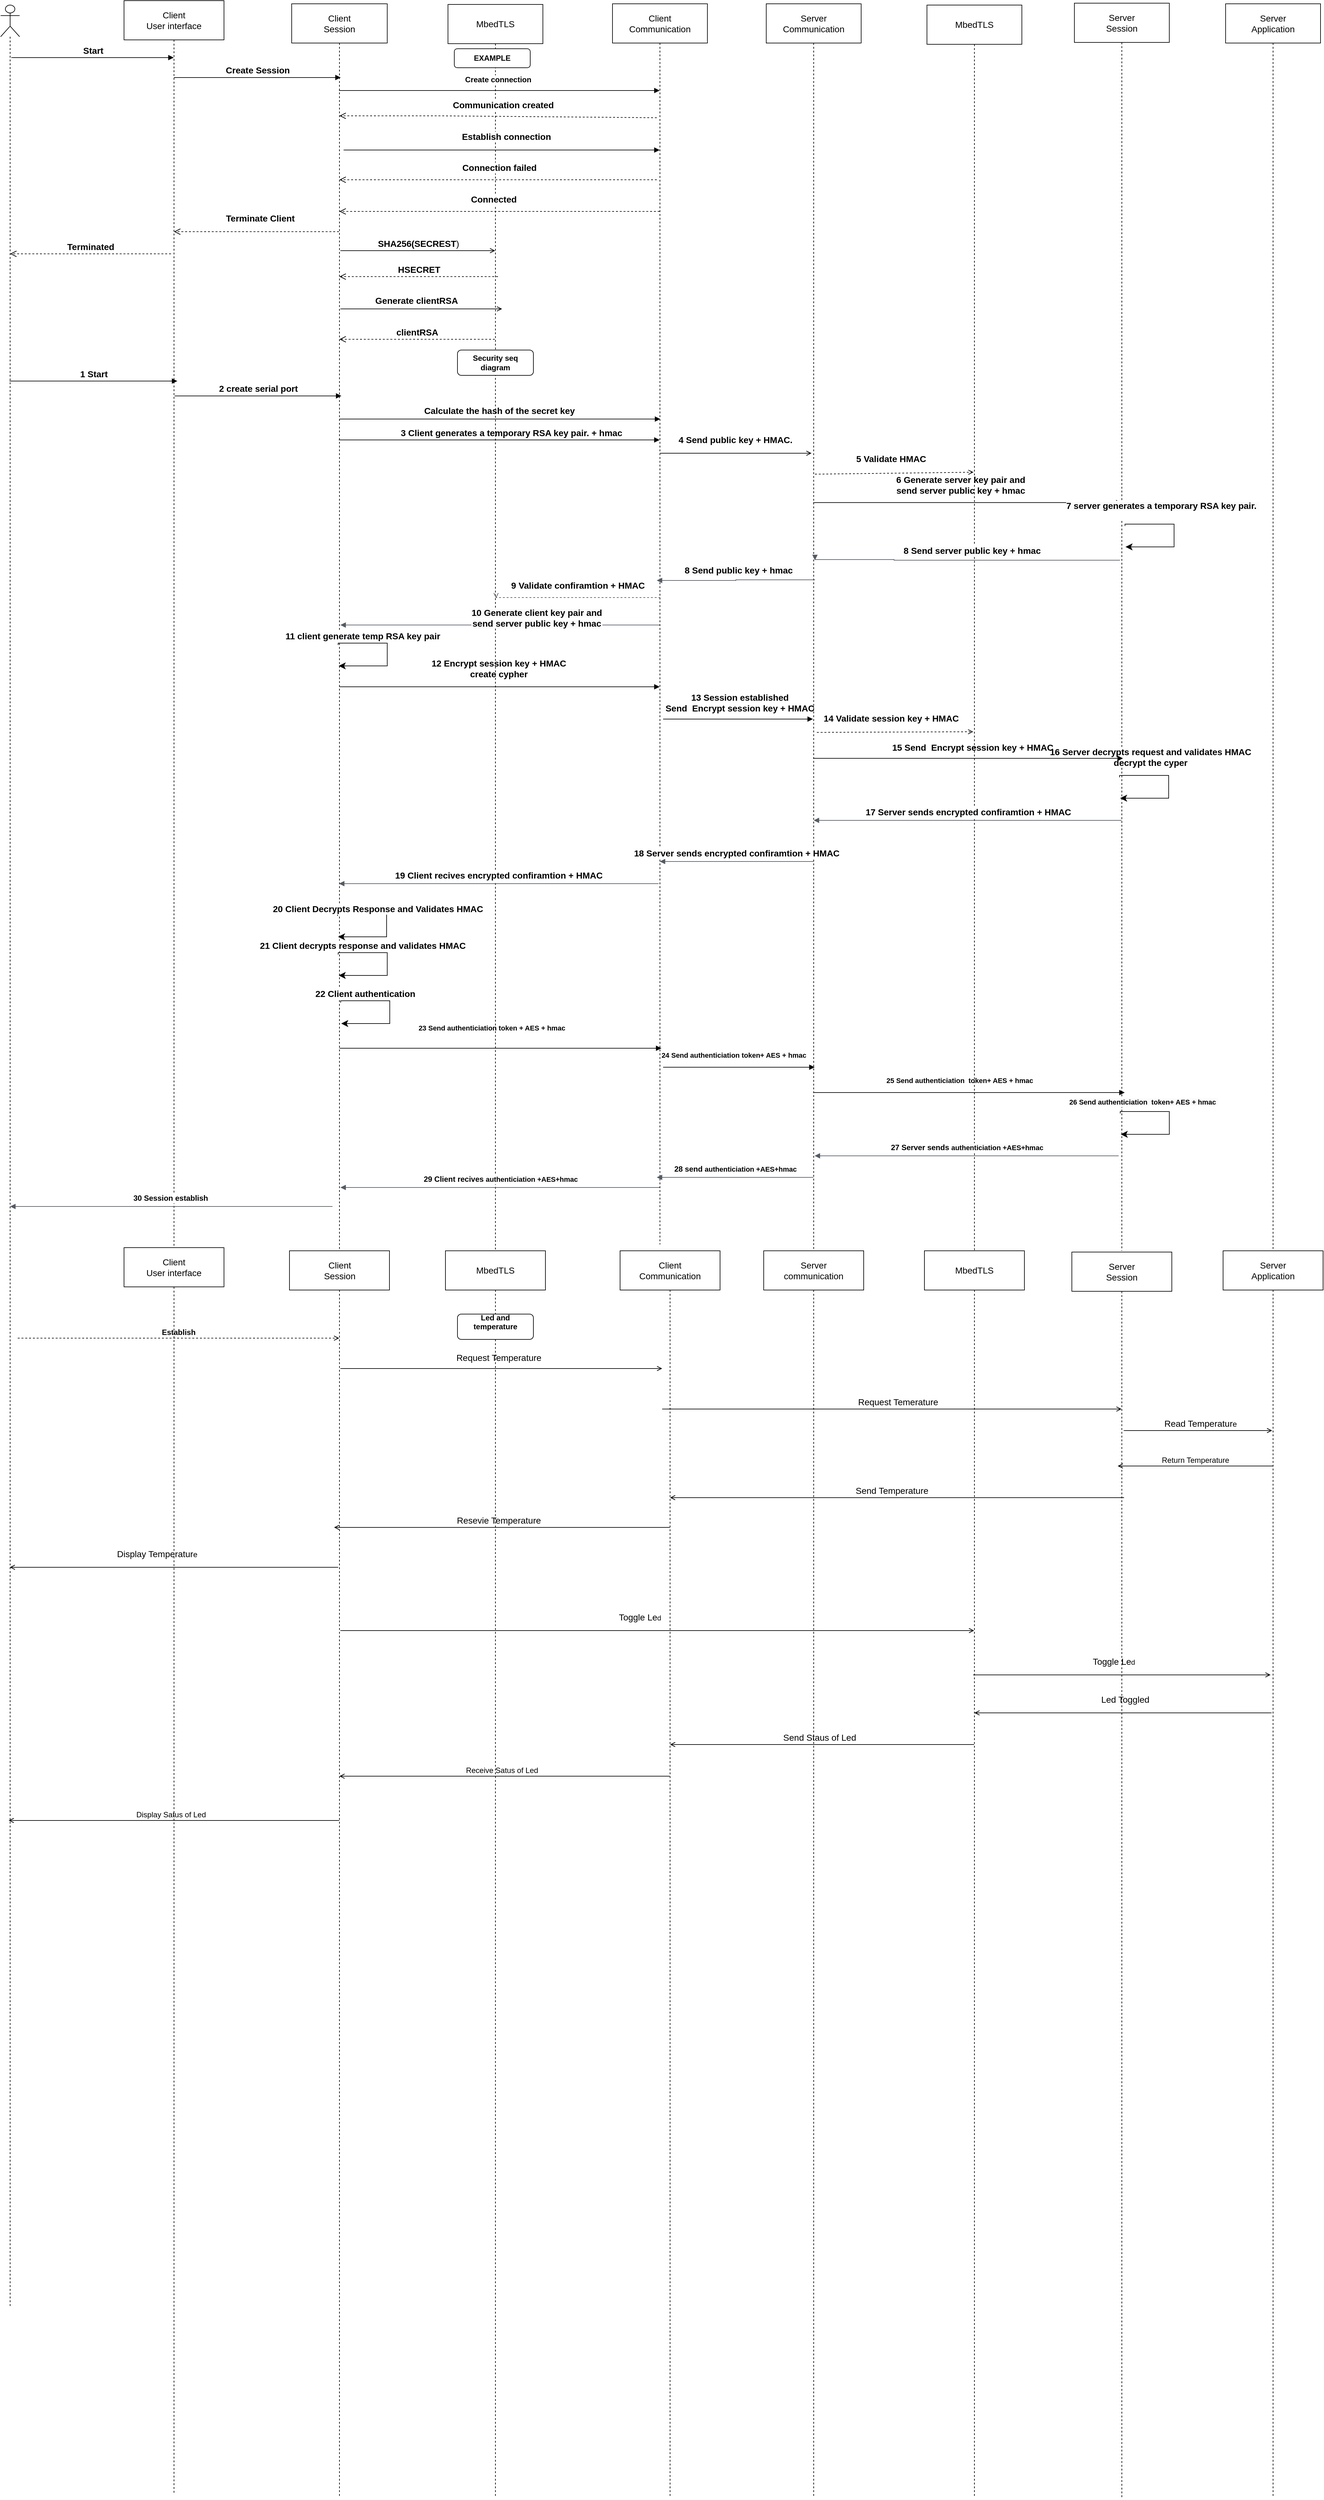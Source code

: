 <mxfile>
    <diagram id="hEeOqorTtUtQZ6ahrq-n" name="Page-1">
        <mxGraphModel dx="2642" dy="730" grid="1" gridSize="10" guides="1" tooltips="1" connect="1" arrows="1" fold="1" page="1" pageScale="1" pageWidth="850" pageHeight="1100" math="0" shadow="0">
            <root>
                <mxCell id="0"/>
                <mxCell id="1" parent="0"/>
                <mxCell id="319" value="&lt;span style=&quot;font-size: 14px;&quot;&gt;MbedTLS&lt;/span&gt;" style="shape=umlLifeline;perimeter=lifelinePerimeter;whiteSpace=wrap;html=1;container=1;collapsible=0;recursiveResize=0;outlineConnect=0;size=62;" parent="1" vertex="1">
                    <mxGeometry x="670" y="31" width="150" height="1979" as="geometry"/>
                </mxCell>
                <mxCell id="320" value="&lt;b&gt;&lt;font style=&quot;font-size: 14px;&quot;&gt;HSECRET&lt;/font&gt;&lt;/b&gt;" style="html=1;verticalAlign=bottom;endArrow=open;dashed=1;endSize=8;fontSize=12;" parent="319" target="345" edge="1">
                    <mxGeometry relative="1" as="geometry">
                        <mxPoint x="79" y="430" as="sourcePoint"/>
                        <mxPoint x="-1" y="430" as="targetPoint"/>
                    </mxGeometry>
                </mxCell>
                <mxCell id="321" value="&lt;b&gt;&lt;font style=&quot;font-size: 14px;&quot;&gt;clientRSA&lt;/font&gt;&lt;/b&gt;" style="html=1;verticalAlign=bottom;endArrow=open;dashed=1;endSize=8;fontSize=12;" parent="319" target="345" edge="1">
                    <mxGeometry relative="1" as="geometry">
                        <mxPoint x="74" y="529" as="sourcePoint"/>
                        <mxPoint x="-6" y="529" as="targetPoint"/>
                    </mxGeometry>
                </mxCell>
                <mxCell id="322" value="&lt;b&gt;Security seq&lt;br&gt;diagram&lt;br&gt;&lt;/b&gt;" style="rounded=1;whiteSpace=wrap;html=1;fontSize=12;" parent="319" vertex="1">
                    <mxGeometry x="15" y="546" width="120" height="40" as="geometry"/>
                </mxCell>
                <mxCell id="323" value="&lt;b&gt;EXAMPLE&lt;/b&gt;" style="rounded=1;whiteSpace=wrap;html=1;fontSize=12;" parent="319" vertex="1">
                    <mxGeometry x="10" y="70" width="120" height="30" as="geometry"/>
                </mxCell>
                <mxCell id="324" value="23 Send authenticiation token + AES + hmac&lt;span style=&quot;color: rgba(0, 0, 0, 0); font-family: monospace; font-size: 0px; font-weight: 400; text-align: start;&quot;&gt;%3CmxGraphModel%3E%3Croot%3E%3CmxCell%20id%3D%220%22%2F%3E%3CmxCell%20id%3D%221%22%20parent%3D%220%22%2F%3E%3CmxCell%20id%3D%222%22%20value%3D%2222%20Send%20auth%22%20style%3D%22html%3D1%3BverticalAlign%3Dbottom%3BlabelBackgroundColor%3Dnone%3BendArrow%3Dblock%3BendFill%3D1%3BfontStyle%3D1%3B%22%20edge%3D%221%22%20parent%3D%221%22%3E%3CmxGeometry%20x%3D%22-0.051%22%20y%3D%2210%22%20width%3D%22160%22%20relative%3D%221%22%20as%3D%22geometry%22%3E%3CmxPoint%20x%3D%22487.75%22%20y%3D%221670%22%20as%3D%22sourcePoint%22%2F%3E%3CmxPoint%20x%3D%22988.26%22%20y%3D%221670%22%20as%3D%22targetPoint%22%2F%3E%3CmxPoint%20x%3D%22-1%22%20as%3D%22offset%22%2F%3E%3C%2FmxGeometry%3E%3C%2FmxCell%3E%3C%2Froot%3E%3C%2FmxGraphModel%3E&lt;/span&gt;&lt;span style=&quot;color: rgba(0, 0, 0, 0); font-family: monospace; font-size: 0px; font-weight: 400; text-align: start;&quot;&gt;%3CmxGraphModel%3E%3Croot%3E%3CmxCell%20id%3D%220%22%2F%3E%3CmxCell%20id%3D%221%22%20parent%3D%220%22%2F%3E%3CmxCell%20id%3D%222%22%20value%3D%2222%20Send%20auth%22%20style%3D%22html%3D1%3BverticalAlign%3Dbottom%3BlabelBackgroundColor%3Dnone%3BendArrow%3Dblock%3BendFill%3D1%3BfontStyle%3D1%3B%22%20edge%3D%221%22%20parent%3D%221%22%3E%3CmxGeometry%20x%3D%22-0.051%22%20y%3D%2210%22%20width%3D%22160%22%20relative%3D%221%22%20as%3D%22geometry%22%3E%3CmxPoint%20x%3D%22487.75%22%20y%3D%221670%22%20as%3D%22sourcePoint%22%2F%3E%3CmxPoint%20x%3D%22988.26%22%20y%3D%221670%22%20as%3D%22targetPoint%22%2F%3E%3CmxPoint%20x%3D%22-1%22%20as%3D%22offset%22%2F%3E%3C%2FmxGeometry%3E%3C%2FmxCell%3E%3C%2Froot%3E%3C%2FmxGraphModel%3E&lt;br&gt;eeeeen&lt;br&gt;&lt;/span&gt;" style="html=1;verticalAlign=bottom;labelBackgroundColor=none;endArrow=block;endFill=1;fontStyle=1;" parent="319" source="345" edge="1">
                    <mxGeometry x="-0.051" y="10" width="160" relative="1" as="geometry">
                        <mxPoint x="-163.25" y="1649" as="sourcePoint"/>
                        <mxPoint x="337.26" y="1649" as="targetPoint"/>
                        <mxPoint x="-1" as="offset"/>
                    </mxGeometry>
                </mxCell>
                <mxCell id="325" value="&lt;span style=&quot;font-size: 14px;&quot;&gt;Client&lt;br&gt;Communication&lt;br&gt;&lt;/span&gt;" style="shape=umlLifeline;perimeter=lifelinePerimeter;whiteSpace=wrap;html=1;container=1;collapsible=0;recursiveResize=0;outlineConnect=0;size=62;" parent="1" vertex="1">
                    <mxGeometry x="930" y="30" width="150" height="1960" as="geometry"/>
                </mxCell>
                <mxCell id="326" value="&lt;font style=&quot;font-size: 14px;&quot;&gt;&lt;b style=&quot;&quot;&gt;Establish connection&lt;/b&gt;&lt;/font&gt;" style="html=1;verticalAlign=bottom;endArrow=block;" parent="325" target="325" edge="1">
                    <mxGeometry x="0.027" y="10" width="80" relative="1" as="geometry">
                        <mxPoint x="-425" y="231" as="sourcePoint"/>
                        <mxPoint x="70" y="231" as="targetPoint"/>
                        <mxPoint as="offset"/>
                    </mxGeometry>
                </mxCell>
                <mxCell id="327" value="&lt;b&gt;&lt;font style=&quot;font-size: 14px;&quot;&gt;13 Session established&lt;br&gt;Send&amp;nbsp; Encrypt session key + HMAC&lt;/font&gt;&lt;/b&gt;" style="html=1;verticalAlign=bottom;labelBackgroundColor=none;endArrow=block;endFill=1;fontSize=12;" parent="325" edge="1">
                    <mxGeometry x="0.024" y="6" width="160" relative="1" as="geometry">
                        <mxPoint x="80" y="1130" as="sourcePoint"/>
                        <mxPoint x="316.75" y="1130" as="targetPoint"/>
                        <mxPoint as="offset"/>
                    </mxGeometry>
                </mxCell>
                <mxCell id="328" value="24 Send authenticiation token+ AES + hmac&amp;nbsp;&lt;span style=&quot;color: rgba(0, 0, 0, 0); font-family: monospace; font-size: 0px; font-weight: 400; text-align: start;&quot;&gt;%3CmxGraphModel%3E%3Croot%3E%3CmxCell%20id%3D%220%22%2F%3E%3CmxCell%20id%3D%221%22%20parent%3D%220%22%2F%3E%3CmxCell%20id%3D%222%22%20value%3D%2222%20Send%20auth%22%20style%3D%22html%3D1%3BverticalAlign%3Dbottom%3BlabelBackgroundColor%3Dnone%3BendArrow%3Dblock%3BendFill%3D1%3BfontStyle%3D1%3B%22%20edge%3D%221%22%20parent%3D%221%22%3E%3CmxGeometry%20x%3D%22-0.051%22%20y%3D%2210%22%20width%3D%22160%22%20relative%3D%221%22%20as%3D%22geometry%22%3E%3CmxPoint%20x%3D%22487.75%22%20y%3D%221670%22%20as%3D%22sourcePoint%22%2F%3E%3CmxPoint%20x%3D%22988.26%22%20y%3D%221670%22%20as%3D%22targetPoint%22%2F%3E%3CmxPoint%20x%3D%22-1%22%20as%3D%22offset%22%2F%3E%3C%2FmxGeometry%3E%3C%2FmxCell%3E%3C%2Froot%3E%3C%2FmxGraphModel%3E&lt;/span&gt;&lt;span style=&quot;color: rgba(0, 0, 0, 0); font-family: monospace; font-size: 0px; font-weight: 400; text-align: start;&quot;&gt;%3CmxGraphModel%3E%3Croot%3E%3CmxCell%20id%3D%220%22%2F%3E%3CmxCell%20id%3D%221%22%20parent%3D%220%22%2F%3E%3CmxCell%20id%3D%222%22%20value%3D%2222%20Send%20auth%22%20style%3D%22html%3D1%3BverticalAlign%3Dbottom%3BlabelBackgroundColor%3Dnone%3BendArrow%3Dblock%3BendFill%3D1%3BfontStyle%3D1%3B%22%20edge%3D%221%22%20parent%3D%221%22%3E%3CmxGeometry%20x%3D%22-0.051%22%20y%3D%2210%22%20width%3D%22160%22%20relative%3D%221%22%20as%3D%22geometry%22%3E%3CmxPoint%20x%3D%22487.75%22%20y%3D%221670%22%20as%3D%22sourcePoint%22%2F%3E%3CmxPoint%20x%3D%22988.26%22%20y%3D%221670%22%20as%3D%22targetPoint%22%2F%3E%3CmxPoint%20x%3D%22-1%22%20as%3D%22offset%22%2F%3E%3C%2FmxGeometry%3E%3C%2FmxCell%3E%3C%2Froot%3E%3C%333332FmxGrannnphModel%3E&lt;/span&gt;" style="html=1;verticalAlign=bottom;labelBackgroundColor=none;endArrow=block;endFill=1;fontStyle=1;" parent="325" edge="1">
                    <mxGeometry x="-0.059" y="10" width="160" relative="1" as="geometry">
                        <mxPoint x="80" y="1680" as="sourcePoint"/>
                        <mxPoint x="319.51" y="1680" as="targetPoint"/>
                        <mxPoint as="offset"/>
                    </mxGeometry>
                </mxCell>
                <mxCell id="329" value="&lt;span style=&quot;font-size: 14px;&quot;&gt;Server&lt;br&gt;Communication&lt;br&gt;&lt;/span&gt;" style="shape=umlLifeline;perimeter=lifelinePerimeter;whiteSpace=wrap;html=1;container=1;collapsible=0;recursiveResize=0;outlineConnect=0;size=62;" parent="1" vertex="1">
                    <mxGeometry x="1173" y="30" width="150" height="1980" as="geometry"/>
                </mxCell>
                <mxCell id="330" value="&lt;b style=&quot;border-color: var(--border-color); color: rgb(0, 0, 0); font-family: Helvetica; font-style: normal; font-variant-ligatures: normal; font-variant-caps: normal; letter-spacing: normal; orphans: 2; text-align: center; text-indent: 0px; text-transform: none; widows: 2; word-spacing: 0px; -webkit-text-stroke-width: 0px; background-color: rgb(251, 251, 251); text-decoration-thickness: initial; text-decoration-style: initial; text-decoration-color: initial;&quot;&gt;&lt;font style=&quot;font-size: 14px;&quot;&gt;8 Send public key + hmac&lt;/font&gt;&lt;/b&gt;" style="edgeStyle=orthogonalEdgeStyle;html=1;endArrow=none;elbow=vertical;startArrow=block;startFill=1;strokeColor=#545B64;rounded=0;fontSize=12;" parent="329" edge="1">
                    <mxGeometry x="0.033" y="15" width="100" relative="1" as="geometry">
                        <mxPoint x="-173" y="911" as="sourcePoint"/>
                        <mxPoint x="77" y="910" as="targetPoint"/>
                        <mxPoint as="offset"/>
                        <Array as="points">
                            <mxPoint x="-48" y="910"/>
                        </Array>
                    </mxGeometry>
                </mxCell>
                <mxCell id="331" value="&lt;span style=&quot;font-size: 14px;&quot;&gt;MbedTLS&lt;br&gt;&lt;/span&gt;" style="shape=umlLifeline;perimeter=lifelinePerimeter;whiteSpace=wrap;html=1;container=1;collapsible=0;recursiveResize=0;outlineConnect=0;size=62;" parent="1" vertex="1">
                    <mxGeometry x="1427" y="32" width="150" height="1978" as="geometry"/>
                </mxCell>
                <mxCell id="332" value="&lt;b&gt;&lt;font style=&quot;font-size: 14px;&quot;&gt;6 Generate server key pair and &lt;br&gt;send server public key + hmac&lt;/font&gt;&lt;/b&gt;" style="html=1;verticalAlign=bottom;labelBackgroundColor=none;endArrow=block;endFill=1;fontSize=12;" parent="331" edge="1">
                    <mxGeometry x="-0.043" y="8" width="160" relative="1" as="geometry">
                        <mxPoint x="-179.676" y="786.002" as="sourcePoint"/>
                        <mxPoint x="307.5" y="786.002" as="targetPoint"/>
                        <mxPoint as="offset"/>
                    </mxGeometry>
                </mxCell>
                <mxCell id="333" value="&lt;b&gt;&lt;font style=&quot;font-size: 14px;&quot;&gt;17 Server sends encrypted confiramtion + HMAC&lt;/font&gt;&lt;/b&gt;" style="edgeStyle=orthogonalEdgeStyle;html=1;endArrow=none;elbow=vertical;startArrow=block;startFill=1;strokeColor=#545B64;rounded=0;fontSize=12;" parent="331" target="339" edge="1">
                    <mxGeometry y="13" width="100" relative="1" as="geometry">
                        <mxPoint x="-179" y="1288" as="sourcePoint"/>
                        <mxPoint x="288.5" y="1288.059" as="targetPoint"/>
                        <mxPoint as="offset"/>
                        <Array as="points">
                            <mxPoint x="153" y="1288"/>
                            <mxPoint x="153" y="1288"/>
                        </Array>
                    </mxGeometry>
                </mxCell>
                <mxCell id="334" value="&lt;span style=&quot;font-size: 14px;&quot;&gt;Server&lt;br&gt;Application&lt;br&gt;&lt;/span&gt;" style="shape=umlLifeline;perimeter=lifelinePerimeter;whiteSpace=wrap;html=1;container=1;collapsible=0;recursiveResize=0;outlineConnect=0;size=62;" parent="1" vertex="1">
                    <mxGeometry x="1899" y="30" width="150" height="1970" as="geometry"/>
                </mxCell>
                <mxCell id="335" value="&lt;font style=&quot;font-size: 14px;&quot;&gt;&lt;b style=&quot;&quot;&gt;Communication created&lt;/b&gt;&lt;/font&gt;" style="html=1;verticalAlign=bottom;endArrow=open;dashed=1;endSize=8;" parent="1" target="345" edge="1">
                    <mxGeometry x="-0.028" y="-7" relative="1" as="geometry">
                        <mxPoint x="1000.0" y="210" as="sourcePoint"/>
                        <mxPoint x="500.25" y="207" as="targetPoint"/>
                        <Array as="points">
                            <mxPoint x="660" y="207"/>
                        </Array>
                        <mxPoint as="offset"/>
                    </mxGeometry>
                </mxCell>
                <mxCell id="336" value="&lt;font style=&quot;font-size: 14px;&quot;&gt;&lt;b style=&quot;&quot;&gt;Connected&lt;/b&gt;&lt;/font&gt;" style="html=1;verticalAlign=bottom;endArrow=open;dashed=1;endSize=8;" parent="1" source="325" target="345" edge="1">
                    <mxGeometry x="0.037" y="-8" relative="1" as="geometry">
                        <mxPoint x="1217" y="358" as="sourcePoint"/>
                        <mxPoint x="496.75" y="358" as="targetPoint"/>
                        <Array as="points">
                            <mxPoint x="665.19" y="358"/>
                        </Array>
                        <mxPoint as="offset"/>
                    </mxGeometry>
                </mxCell>
                <mxCell id="337" value="" style="shape=umlLifeline;participant=umlActor;perimeter=lifelinePerimeter;whiteSpace=wrap;html=1;container=1;collapsible=0;recursiveResize=0;verticalAlign=top;spacingTop=36;outlineConnect=0;size=50;" parent="1" vertex="1">
                    <mxGeometry x="-37" y="32" width="30" height="3638" as="geometry"/>
                </mxCell>
                <mxCell id="338" value="&lt;font style=&quot;font-size: 12px;&quot;&gt;&lt;b style=&quot;&quot;&gt;Create connection&lt;/b&gt;&lt;/font&gt;" style="html=1;verticalAlign=bottom;endArrow=block;" parent="1" edge="1">
                    <mxGeometry x="-0.007" y="8" width="80" relative="1" as="geometry">
                        <mxPoint x="497.824" y="167" as="sourcePoint"/>
                        <mxPoint x="1004.5" y="167" as="targetPoint"/>
                        <mxPoint as="offset"/>
                    </mxGeometry>
                </mxCell>
                <mxCell id="339" value="&lt;span style=&quot;font-size: 14px;&quot;&gt;Server&lt;br&gt;Session&lt;br&gt;&lt;/span&gt;" style="shape=umlLifeline;perimeter=lifelinePerimeter;whiteSpace=wrap;html=1;container=1;collapsible=0;recursiveResize=0;outlineConnect=0;size=62;" parent="1" vertex="1">
                    <mxGeometry x="1660" y="29" width="150" height="1971" as="geometry"/>
                </mxCell>
                <mxCell id="340" value="&lt;b style=&quot;border-color: var(--border-color); background-color: rgb(251, 251, 251);&quot;&gt;&lt;font style=&quot;font-size: 14px;&quot;&gt;7 server generates a temporary RSA key pair.&amp;nbsp;&lt;br&gt;&lt;/font&gt;&lt;br&gt;&lt;/b&gt;" style="edgeStyle=segmentEdgeStyle;endArrow=classic;html=1;curved=0;rounded=0;endSize=8;startSize=8;fontSize=12;exitX=0.523;exitY=0.848;exitDx=0;exitDy=0;exitPerimeter=0;" parent="339" edge="1">
                    <mxGeometry x="-0.348" y="22" width="50" height="50" relative="1" as="geometry">
                        <mxPoint x="80.0" y="826.036" as="sourcePoint"/>
                        <mxPoint x="80.874" y="859" as="targetPoint"/>
                        <Array as="points">
                            <mxPoint x="80.55" y="823"/>
                            <mxPoint x="157.55" y="823"/>
                            <mxPoint x="157.55" y="859"/>
                        </Array>
                        <mxPoint x="-1" as="offset"/>
                    </mxGeometry>
                </mxCell>
                <mxCell id="341" value="&lt;b&gt;&lt;font style=&quot;font-size: 14px;&quot;&gt;16 Server decrypts request and validates HMAC&lt;br&gt;decrypt the cyper&lt;/font&gt;&lt;br&gt;&lt;/b&gt;" style="edgeStyle=segmentEdgeStyle;endArrow=classic;html=1;curved=0;rounded=0;endSize=8;startSize=8;fontSize=12;exitX=0.523;exitY=0.848;exitDx=0;exitDy=0;exitPerimeter=0;" parent="339" edge="1">
                    <mxGeometry x="-0.467" y="29" width="50" height="50" relative="1" as="geometry">
                        <mxPoint x="71.45" y="1223.036" as="sourcePoint"/>
                        <mxPoint x="72.324" y="1256" as="targetPoint"/>
                        <Array as="points">
                            <mxPoint x="72" y="1220"/>
                            <mxPoint x="149" y="1220"/>
                            <mxPoint x="149" y="1256"/>
                        </Array>
                        <mxPoint as="offset"/>
                    </mxGeometry>
                </mxCell>
                <mxCell id="342" value="25 Send authenticiation&amp;nbsp; token+ AES + hmac&amp;nbsp;&lt;span style=&quot;color: rgba(0, 0, 0, 0); font-family: monospace; font-size: 0px; font-weight: 400; text-align: start;&quot;&gt;%3CmxGraphModel%3E%3Croot%3E%3CmxCell%20id%3D%220%22%2F%3E%3CmxCell%20id%3D%221%22%20parent%3D%220%22%2F%3E%3CmxCell%20id%3D%222%22%20value%3D%2222%20Send%20auth%22%20style%3D%22html%3D1%3BverticalAlign%3Dbottom%3BlabelBackgroundColor%3Dnone%3BendArrow%3Dblock%3BendFill%3D1%3BfontStyle%3D1%3B%22%20edge%3D%221%22%20parent%3D%221%22%3E%3CmxGeometry%20x%3D%22-0.051%22%20y%3D%2210%22%20width%3D%22160%22%20relative%3D%221%22%20as%3D%22geometry%22%3E%3CmxPoint%20x%3D%22487.75%22%20y%3D%221670%22%20as%3D%22sourcePoint%22%2F%3E%3CmxPoint%20x%3D%22988.26%22%20y%3D%221670%22%20as%3D%22targetPoint%22%2F%3E%3CmxPoint%20x%3D%22-1%22%20as%3D%22offset%22%2F%3E%3C%2FmxGeometry%3E%3C%2FmxCell%3E%3C%2Froot%3E%3C%2FmxGraphModel%3E&lt;/span&gt;&lt;span style=&quot;color: rgba(0, 0, 0, 0); font-family: monospace; font-size: 0px; font-weight: 400; text-align: start;&quot;&gt;%3CmxGraphModel%3E%3Croot%3E%3CmxCell%20id%3D%220%22%2F%3E%3CmxCell%20id%3D%221%22%20parent%3D%220%22%2F%3E%3CmxCell%20id%3D%222%22%20value%3D%2222%20Send%20auth%22%20style%3D%22html%3D1%3BverticalAlign%3Dbottom%3BlabelBackgroundColor%3Dnone%3BendArrow%3Dblock%3BendFill%3D1%3BfontStyle%3D1%3B%22%20edge%3D%221%22%20parent%3D%221%22%3E%3CmxGeometry%20x%3D%22-0.051%22%20y%3D%2210%22%20width%3D%22160%22%20relative%3D%221%22%20as%3D%22geometry%22%3E%3CmxPoint%20x%3D%22487.75%22%20y%3D%221670%22%20as%3D%22sourcePoint%22%2F%3E%3CmxPoint%20x%3D%22988.26%22%20y%3D%221670%22%20as%3D%22targetPoint%22%2F%3E%3CmxPoint%20x%3D%22-1%22%20as%3D%22offset%22%2F%3E%3C%2FmxGeometry%3E%3C%2FmxCell%3E%3C%2Froot%3E%3C%33333442FmxGraphModel%3E&lt;/span&gt;" style="html=1;verticalAlign=bottom;labelBackgroundColor=none;endArrow=block;endFill=1;fontStyle=1;" parent="339" source="329" edge="1">
                    <mxGeometry x="-0.051" y="10" width="160" relative="1" as="geometry">
                        <mxPoint x="-160" y="1721" as="sourcePoint"/>
                        <mxPoint x="79.51" y="1721" as="targetPoint"/>
                        <mxPoint x="-1" as="offset"/>
                    </mxGeometry>
                </mxCell>
                <mxCell id="343" value="&lt;font style=&quot;font-size: 14px;&quot;&gt;&lt;b style=&quot;&quot;&gt;Connection failed&lt;/b&gt;&lt;/font&gt;" style="html=1;verticalAlign=bottom;endArrow=open;dashed=1;endSize=8;" parent="1" target="345" edge="1">
                    <mxGeometry x="-0.004" y="-8" relative="1" as="geometry">
                        <mxPoint x="1000.0" y="308" as="sourcePoint"/>
                        <mxPoint x="520" y="310" as="targetPoint"/>
                        <Array as="points">
                            <mxPoint x="761.19" y="308"/>
                        </Array>
                        <mxPoint as="offset"/>
                    </mxGeometry>
                </mxCell>
                <mxCell id="344" value="" style="text;strokeColor=none;fillColor=none;align=left;verticalAlign=middle;spacingTop=-1;spacingLeft=4;spacingRight=4;rotatable=0;labelPosition=right;points=[];portConstraint=eastwest;" parent="1" vertex="1">
                    <mxGeometry x="1790" y="90" width="20" height="14" as="geometry"/>
                </mxCell>
                <mxCell id="345" value="&lt;font style=&quot;font-size: 14px;&quot;&gt;Client&lt;br&gt;Session&lt;/font&gt;" style="shape=umlLifeline;perimeter=lifelinePerimeter;whiteSpace=wrap;html=1;container=1;collapsible=0;recursiveResize=0;outlineConnect=0;size=62;" parent="1" vertex="1">
                    <mxGeometry x="423" y="30" width="151" height="1970" as="geometry"/>
                </mxCell>
                <mxCell id="346" value="&lt;font style=&quot;font-size: 14px;&quot;&gt;&lt;b style=&quot;&quot;&gt;Create Session&lt;/b&gt;&lt;/font&gt;" style="html=1;verticalAlign=bottom;endArrow=block;" parent="345" source="353" edge="1">
                    <mxGeometry width="80" relative="1" as="geometry">
                        <mxPoint x="-117" y="116.478" as="sourcePoint"/>
                        <mxPoint x="77.5" y="116.478" as="targetPoint"/>
                    </mxGeometry>
                </mxCell>
                <mxCell id="347" value="&lt;font style=&quot;font-size: 14px;&quot;&gt;&lt;b style=&quot;&quot;&gt;Terminate Client&lt;/b&gt;&lt;/font&gt;" style="html=1;verticalAlign=bottom;endArrow=open;dashed=1;endSize=8;" parent="345" target="353" edge="1">
                    <mxGeometry x="-0.04" y="-10" relative="1" as="geometry">
                        <mxPoint x="74.68" y="359.999" as="sourcePoint"/>
                        <mxPoint x="-197.996" y="359.999" as="targetPoint"/>
                        <Array as="points"/>
                        <mxPoint as="offset"/>
                    </mxGeometry>
                </mxCell>
                <mxCell id="348" value="&lt;b&gt;&lt;font style=&quot;font-size: 14px;&quot;&gt;20 Client Decrypts Response and Validates HMAC&lt;/font&gt;&lt;/b&gt;" style="edgeStyle=segmentEdgeStyle;endArrow=classic;html=1;curved=0;rounded=0;endSize=8;startSize=8;fontSize=12;exitX=0.523;exitY=0.848;exitDx=0;exitDy=0;exitPerimeter=0;" parent="345" edge="1">
                    <mxGeometry x="-0.311" y="8" width="50" height="50" relative="1" as="geometry">
                        <mxPoint x="72.45" y="1441.036" as="sourcePoint"/>
                        <mxPoint x="73.324" y="1474" as="targetPoint"/>
                        <Array as="points">
                            <mxPoint x="73.0" y="1438"/>
                            <mxPoint x="150.0" y="1438"/>
                            <mxPoint x="150.0" y="1474"/>
                        </Array>
                        <mxPoint as="offset"/>
                    </mxGeometry>
                </mxCell>
                <mxCell id="349" value="&lt;b&gt;&lt;font style=&quot;font-size: 14px;&quot;&gt;21 Client decrypts response and validates HMAC&lt;/font&gt;&lt;/b&gt;" style="edgeStyle=segmentEdgeStyle;endArrow=classic;html=1;curved=0;rounded=0;endSize=8;startSize=8;fontSize=12;exitX=0.523;exitY=0.848;exitDx=0;exitDy=0;exitPerimeter=0;" parent="345" edge="1">
                    <mxGeometry x="-0.569" y="11" width="50" height="50" relative="1" as="geometry">
                        <mxPoint x="73.45" y="1502.036" as="sourcePoint"/>
                        <mxPoint x="74.324" y="1535" as="targetPoint"/>
                        <Array as="points">
                            <mxPoint x="74.0" y="1499"/>
                            <mxPoint x="151.0" y="1499"/>
                            <mxPoint x="151.0" y="1535"/>
                        </Array>
                        <mxPoint as="offset"/>
                    </mxGeometry>
                </mxCell>
                <mxCell id="350" value="&lt;font style=&quot;font-size: 14px;&quot;&gt;&lt;font style=&quot;&quot;&gt;&lt;b style=&quot;&quot;&gt;SHA256(SECREST&lt;/b&gt;&lt;/font&gt;)&lt;/font&gt;" style="html=1;verticalAlign=bottom;labelBackgroundColor=none;endArrow=open;endFill=0;" parent="345" target="319" edge="1">
                    <mxGeometry width="160" relative="1" as="geometry">
                        <mxPoint x="77" y="390" as="sourcePoint"/>
                        <mxPoint x="327" y="390" as="targetPoint"/>
                    </mxGeometry>
                </mxCell>
                <mxCell id="351" value="&lt;b&gt;&lt;font style=&quot;font-size: 14px;&quot;&gt;Generate clientRSA&lt;/font&gt;&lt;/b&gt;" style="html=1;verticalAlign=bottom;labelBackgroundColor=none;endArrow=open;endFill=0;fontSize=12;" parent="345" edge="1">
                    <mxGeometry x="-0.061" y="2" width="160" relative="1" as="geometry">
                        <mxPoint x="77" y="482" as="sourcePoint"/>
                        <mxPoint x="332.5" y="482" as="targetPoint"/>
                        <mxPoint as="offset"/>
                    </mxGeometry>
                </mxCell>
                <mxCell id="352" value="&lt;b&gt;&lt;font style=&quot;font-size: 14px;&quot;&gt;11 client generate temp RSA key pair&lt;/font&gt;&lt;/b&gt;" style="edgeStyle=segmentEdgeStyle;endArrow=classic;html=1;curved=0;rounded=0;endSize=8;startSize=8;fontSize=12;exitX=0.523;exitY=0.848;exitDx=0;exitDy=0;exitPerimeter=0;" parent="345" edge="1">
                    <mxGeometry x="-0.569" y="11" width="50" height="50" relative="1" as="geometry">
                        <mxPoint x="73.45" y="1013.036" as="sourcePoint"/>
                        <mxPoint x="74.324" y="1046" as="targetPoint"/>
                        <Array as="points">
                            <mxPoint x="74.0" y="1010"/>
                            <mxPoint x="151" y="1010"/>
                            <mxPoint x="151" y="1046"/>
                        </Array>
                        <mxPoint as="offset"/>
                    </mxGeometry>
                </mxCell>
                <mxCell id="353" value="&lt;font style=&quot;font-size: 14px;&quot;&gt;Client&lt;br&gt;User interface&lt;br&gt;&lt;/font&gt;" style="shape=umlLifeline;perimeter=lifelinePerimeter;whiteSpace=wrap;html=1;container=1;collapsible=0;recursiveResize=0;outlineConnect=0;size=62;" parent="1" vertex="1">
                    <mxGeometry x="158" y="25" width="158" height="1970" as="geometry"/>
                </mxCell>
                <mxCell id="354" value="&lt;font style=&quot;font-size: 14px;&quot;&gt;&lt;b style=&quot;&quot;&gt;Start&lt;/b&gt;&lt;/font&gt;" style="html=1;verticalAlign=bottom;endArrow=block;" parent="353" edge="1">
                    <mxGeometry width="80" relative="1" as="geometry">
                        <mxPoint x="-178" y="90" as="sourcePoint"/>
                        <mxPoint x="78.5" y="90.0" as="targetPoint"/>
                    </mxGeometry>
                </mxCell>
                <mxCell id="355" value="&lt;font style=&quot;font-size: 14px;&quot;&gt;&lt;b style=&quot;&quot;&gt;Terminated&lt;/b&gt;&lt;/font&gt;" style="html=1;verticalAlign=bottom;endArrow=open;dashed=1;endSize=8;" parent="353" target="337" edge="1">
                    <mxGeometry relative="1" as="geometry">
                        <mxPoint x="74.18" y="400" as="sourcePoint"/>
                        <mxPoint x="-168" y="400" as="targetPoint"/>
                        <Array as="points"/>
                    </mxGeometry>
                </mxCell>
                <mxCell id="356" value="&lt;b style=&quot;&quot;&gt;&lt;font style=&quot;font-size: 14px;&quot;&gt;1 Start&lt;/font&gt;&lt;/b&gt;" style="html=1;verticalAlign=bottom;endArrow=block;" parent="353" edge="1">
                    <mxGeometry width="80" relative="1" as="geometry">
                        <mxPoint x="-180.929" y="601.0" as="sourcePoint"/>
                        <mxPoint x="84.18" y="601.0" as="targetPoint"/>
                    </mxGeometry>
                </mxCell>
                <mxCell id="357" value="&lt;b&gt;&lt;font style=&quot;font-size: 14px;&quot;&gt;9 Validate confiramtion + HMAC&lt;/font&gt;&lt;/b&gt;" style="edgeStyle=orthogonalEdgeStyle;html=1;endArrow=none;elbow=vertical;startArrow=open;startFill=0;strokeColor=#545B64;rounded=0;fontSize=12;dashed=1;" parent="1" edge="1">
                    <mxGeometry y="19" width="100" relative="1" as="geometry">
                        <mxPoint x="746" y="969" as="sourcePoint"/>
                        <mxPoint x="1005.25" y="968" as="targetPoint"/>
                        <mxPoint as="offset"/>
                        <Array as="points">
                            <mxPoint x="843.75" y="968"/>
                            <mxPoint x="843.75" y="968"/>
                        </Array>
                    </mxGeometry>
                </mxCell>
                <mxCell id="358" value="&lt;b style=&quot;border-color: var(--border-color); background-color: rgb(251, 251, 251);&quot;&gt;&lt;font style=&quot;font-size: 14px;&quot;&gt;10 Generate client key pair and&lt;br style=&quot;border-color: var(--border-color);&quot;&gt;send server public key + hmac&lt;/font&gt;&lt;/b&gt;" style="edgeStyle=orthogonalEdgeStyle;html=1;endArrow=none;elbow=vertical;startArrow=block;startFill=1;strokeColor=#545B64;rounded=0;fontSize=12;" parent="1" target="325" edge="1">
                    <mxGeometry x="0.229" y="11" width="100" relative="1" as="geometry">
                        <mxPoint x="500.004" y="1011.38" as="sourcePoint"/>
                        <mxPoint x="980" y="1007" as="targetPoint"/>
                        <mxPoint as="offset"/>
                        <Array as="points">
                            <mxPoint x="930" y="1011"/>
                            <mxPoint x="930" y="1011"/>
                        </Array>
                    </mxGeometry>
                </mxCell>
                <mxCell id="359" value="&lt;b style=&quot;&quot;&gt;&lt;font style=&quot;font-size: 14px;&quot;&gt;2 create serial port&lt;/font&gt;&lt;/b&gt;" style="html=1;verticalAlign=bottom;endArrow=block;" parent="1" edge="1">
                    <mxGeometry x="0.004" width="80" relative="1" as="geometry">
                        <mxPoint x="237.962" y="649.478" as="sourcePoint"/>
                        <mxPoint x="501.5" y="649.478" as="targetPoint"/>
                        <mxPoint as="offset"/>
                    </mxGeometry>
                </mxCell>
                <mxCell id="360" value="&lt;blockquote style=&quot;margin: 0 0 0 40px; border: none; padding: 0px;&quot;&gt;&lt;blockquote style=&quot;margin: 0 0 0 40px; border: none; padding: 0px;&quot;&gt;&lt;blockquote style=&quot;margin: 0 0 0 40px; border: none; padding: 0px;&quot;&gt;&lt;blockquote style=&quot;margin: 0 0 0 40px; border: none; padding: 0px;&quot;&gt;&lt;font style=&quot;font-size: 14px;&quot;&gt;3 Client generates a temporary RSA key pair. + hmac&lt;/font&gt;&lt;/blockquote&gt;&lt;/blockquote&gt;&lt;/blockquote&gt;&lt;/blockquote&gt;" style="html=1;verticalAlign=bottom;labelBackgroundColor=none;endArrow=block;endFill=1;fontStyle=1;" parent="1" edge="1">
                    <mxGeometry x="-0.24" width="160" relative="1" as="geometry">
                        <mxPoint x="497.462" y="719.0" as="sourcePoint"/>
                        <mxPoint x="1004.5" y="719.0" as="targetPoint"/>
                        <mxPoint as="offset"/>
                    </mxGeometry>
                </mxCell>
                <mxCell id="361" value="&lt;b&gt;&lt;font style=&quot;font-size: 14px;&quot;&gt;4 Send public key + HMAC.&lt;/font&gt;&lt;/b&gt;" style="html=1;verticalAlign=bottom;labelBackgroundColor=none;endArrow=open;endFill=0;fontSize=12;" parent="1" source="325" edge="1">
                    <mxGeometry x="-0.009" y="10" width="160" relative="1" as="geometry">
                        <mxPoint x="740" y="740" as="sourcePoint"/>
                        <mxPoint x="1244.5" y="740.0" as="targetPoint"/>
                        <mxPoint as="offset"/>
                    </mxGeometry>
                </mxCell>
                <mxCell id="362" value="&lt;b&gt;&lt;font style=&quot;font-size: 14px;&quot;&gt;5 Validate HMAC&lt;/font&gt;&lt;/b&gt;" style="html=1;verticalAlign=bottom;labelBackgroundColor=none;endArrow=open;endFill=0;fontSize=12;dashed=1;" parent="1" edge="1">
                    <mxGeometry x="-0.041" y="12" width="160" relative="1" as="geometry">
                        <mxPoint x="1250" y="773.09" as="sourcePoint"/>
                        <mxPoint x="1500.5" y="770" as="targetPoint"/>
                        <mxPoint as="offset"/>
                    </mxGeometry>
                </mxCell>
                <mxCell id="363" value="&lt;b style=&quot;border-color: var(--border-color); color: rgb(0, 0, 0); font-family: Helvetica; font-style: normal; font-variant-ligatures: normal; font-variant-caps: normal; letter-spacing: normal; orphans: 2; text-align: center; text-indent: 0px; text-transform: none; widows: 2; word-spacing: 0px; -webkit-text-stroke-width: 0px; background-color: rgb(251, 251, 251); text-decoration-thickness: initial; text-decoration-style: initial; text-decoration-color: initial;&quot;&gt;&lt;font style=&quot;font-size: 14px;&quot;&gt;8 Send server public key + hmac&lt;/font&gt;&lt;/b&gt;" style="edgeStyle=orthogonalEdgeStyle;html=1;endArrow=none;elbow=vertical;startArrow=block;startFill=1;strokeColor=#545B64;rounded=0;fontSize=12;" parent="1" edge="1">
                    <mxGeometry x="0.033" y="15" width="100" relative="1" as="geometry">
                        <mxPoint x="1250" y="909" as="sourcePoint"/>
                        <mxPoint x="1732" y="909" as="targetPoint"/>
                        <mxPoint as="offset"/>
                        <Array as="points">
                            <mxPoint x="1375" y="908"/>
                        </Array>
                    </mxGeometry>
                </mxCell>
                <mxCell id="364" value="&lt;b&gt;&lt;font style=&quot;font-size: 14px;&quot;&gt;12 Encrypt session key + HMAC&lt;br&gt;create cypher&lt;/font&gt;&lt;br&gt;&lt;/b&gt;" style="html=1;verticalAlign=bottom;labelBackgroundColor=none;endArrow=block;endFill=1;fontSize=12;" parent="1" source="345" edge="1">
                    <mxGeometry x="-0.005" y="9" width="160" relative="1" as="geometry">
                        <mxPoint x="540" y="1109" as="sourcePoint"/>
                        <mxPoint x="1004.5" y="1109" as="targetPoint"/>
                        <mxPoint as="offset"/>
                    </mxGeometry>
                </mxCell>
                <mxCell id="365" value="&lt;b&gt;&lt;font style=&quot;font-size: 14px;&quot;&gt;15 Send&amp;nbsp; Encrypt session key + HMAC&lt;/font&gt;&lt;/b&gt;" style="html=1;verticalAlign=bottom;labelBackgroundColor=none;endArrow=block;endFill=1;fontSize=12;" parent="1" edge="1">
                    <mxGeometry x="0.027" y="6" width="160" relative="1" as="geometry">
                        <mxPoint x="1247.25" y="1222" as="sourcePoint"/>
                        <mxPoint x="1736.75" y="1222" as="targetPoint"/>
                        <mxPoint as="offset"/>
                    </mxGeometry>
                </mxCell>
                <mxCell id="366" value="&lt;font style=&quot;font-size: 14px;&quot;&gt;&lt;b style=&quot;&quot;&gt;14 Validate session key + HMAC&lt;/b&gt;&lt;/font&gt;" style="html=1;verticalAlign=bottom;labelBackgroundColor=none;endArrow=open;endFill=0;dashed=1;" parent="1" edge="1">
                    <mxGeometry x="-0.052" y="11" width="160" relative="1" as="geometry">
                        <mxPoint x="1253" y="1181" as="sourcePoint"/>
                        <mxPoint x="1500" y="1180" as="targetPoint"/>
                        <mxPoint as="offset"/>
                    </mxGeometry>
                </mxCell>
                <mxCell id="367" value="&lt;b&gt;&lt;font style=&quot;font-size: 14px;&quot;&gt;18 Server sends encrypted confiramtion + HMAC&lt;/font&gt;&lt;/b&gt;" style="edgeStyle=orthogonalEdgeStyle;html=1;endArrow=none;elbow=vertical;startArrow=block;startFill=1;strokeColor=#545B64;rounded=0;fontSize=12;" parent="1" target="329" edge="1">
                    <mxGeometry y="13" width="100" relative="1" as="geometry">
                        <mxPoint x="1004.75" y="1385" as="sourcePoint"/>
                        <mxPoint x="1491.25" y="1385" as="targetPoint"/>
                        <mxPoint as="offset"/>
                        <Array as="points">
                            <mxPoint x="1160" y="1385"/>
                            <mxPoint x="1160" y="1385"/>
                        </Array>
                    </mxGeometry>
                </mxCell>
                <mxCell id="368" value="&lt;b&gt;&lt;font style=&quot;font-size: 14px;&quot;&gt;19 Client recives encrypted confiramtion + HMAC&lt;/font&gt;&lt;/b&gt;" style="edgeStyle=orthogonalEdgeStyle;html=1;endArrow=none;elbow=vertical;startArrow=block;startFill=1;strokeColor=#545B64;rounded=0;fontSize=12;" parent="1" edge="1">
                    <mxGeometry y="13" width="100" relative="1" as="geometry">
                        <mxPoint x="497.75" y="1420" as="sourcePoint"/>
                        <mxPoint x="1002.75" y="1420" as="targetPoint"/>
                        <mxPoint as="offset"/>
                        <Array as="points">
                            <mxPoint x="660" y="1420"/>
                            <mxPoint x="660" y="1420"/>
                        </Array>
                    </mxGeometry>
                </mxCell>
                <mxCell id="369" value="&lt;b&gt;&lt;font style=&quot;font-size: 14px;&quot;&gt;22 Client authentication&lt;/font&gt;&lt;/b&gt;" style="edgeStyle=segmentEdgeStyle;endArrow=classic;html=1;curved=0;rounded=0;endSize=8;startSize=8;fontSize=12;exitX=0.523;exitY=0.848;exitDx=0;exitDy=0;exitPerimeter=0;" parent="1" edge="1">
                    <mxGeometry x="-0.573" y="11" width="50" height="50" relative="1" as="geometry">
                        <mxPoint x="500.45" y="1608.036" as="sourcePoint"/>
                        <mxPoint x="501.324" y="1641" as="targetPoint"/>
                        <Array as="points">
                            <mxPoint x="501.0" y="1605"/>
                            <mxPoint x="578" y="1605"/>
                            <mxPoint x="578" y="1641"/>
                        </Array>
                        <mxPoint as="offset"/>
                    </mxGeometry>
                </mxCell>
                <mxCell id="370" value="&lt;span style=&quot;font-size: 11px; font-weight: 700; background-color: rgb(251, 251, 251);&quot;&gt;26 Send authenticiation&amp;nbsp; token+ AES + hmac&amp;nbsp;&lt;/span&gt;&lt;span style=&quot;border-color: var(--border-color); background-color: rgb(251, 251, 251); color: rgba(0, 0, 0, 0); font-family: monospace; font-size: 0px; text-align: start;&quot;&gt;%3CmxGraphModel%3E%3Croot%3E%3CmxCell%20id%3D%220%22%2F%3E%3CmxCell%20id%3D%221%22%20parent%3D%220%22%2F%3E%3CmxCell%20id%3D%222%22%20value%3D%2222%20Send%20auth%22%20style%3D%22html%3D1%3BverticalAlign%3Dbottom%3BlabelBackgroundColor%3Dnone%3BendArrow%3Dblock%3BendFill%3D1%3BfontStyle%3D1%3B%22%20edge%3D%221%22%20parent%3D%221%22%3E%3CmxGeometry%20x%3D%22-0.051%22%20y%3D%2210%22%20width%3D%22160%22%20relative%3D%221%22%20as%3D%22geometry%22%3E%3CmxPoint%20x%3D%22487.75%22%20y%3D%221670%22%20as%3D%22sourcePoint%22%2F%3E%3CmxPoint%20x%3D%22988.26%22%20y%3D%221670%22%20as%3D%22targetPoint%22%2F%3E%3CmxPoint%20x%3D%22-1%22%20as%3D%22offset%22%2F%3E%3C%2FmxGeometry%3E%3C%2FmxCell%3E%3C%2Froot%3E%3C%2FmxGraphModel%3E&lt;/span&gt;&lt;span style=&quot;border-color: var(--border-color); background-color: rgb(251, 251, 251); color: rgba(0, 0, 0, 0); font-family: monospace; font-size: 0px; text-align: start;&quot;&gt;%3CmxGraphModel%3E%3Croot%3E%3CmxCell%20id%3D%220%22%2F%3E%3CmxCell%20id%3D%221%22%20parent%3D%220%22%2F%3E%3CmxCell%20id%3D%222%22%20value%3D%2222%20Send%20auth%22%20style%3D%22html%3D1%3BverticalAlign%3Dbottom%3BlabelBackgroundColor%3Dnone%3BendArrow%3Dblock%3BendFill%3D1%3BfontStyle%3D1%3B%22%20edge%3D%221%22%20parent%3D%221%22%3E%3CmxGeometry%20x%3D%22-0.051%22%20y%3D%2210%22%20width%3D%22160%22%20relative%3D%221%22%20as%3D%22geometry%22%3E%3CmxPoint%20x%3D%22487.75%22%20y%3D%221670%22%20as%3D%22sourcePoint%22%2F%3E%3CmxPoint%20x%3D%22988.26%22%20y%3D%221670%22%20as%3D%22targetPoint%22%2F%3E%3CmxPoint%20x%3D%22-1%22%20as%3D%22offset%22%2F%3E%3C%2FmxGeometry%3E%3C%2FmxCell%3E%3C%2Froot%3E%3C%33333442FmxGraphModel%3E&lt;/span&gt;" style="edgeStyle=segmentEdgeStyle;endArrow=classic;html=1;curved=0;rounded=0;endSize=8;startSize=8;fontSize=12;exitX=0.523;exitY=0.848;exitDx=0;exitDy=0;exitPerimeter=0;" parent="1" edge="1">
                    <mxGeometry x="-0.586" y="15" width="50" height="50" relative="1" as="geometry">
                        <mxPoint x="1732.45" y="1783.036" as="sourcePoint"/>
                        <mxPoint x="1733.324" y="1816" as="targetPoint"/>
                        <Array as="points">
                            <mxPoint x="1733" y="1780"/>
                            <mxPoint x="1810" y="1780"/>
                            <mxPoint x="1810" y="1816"/>
                        </Array>
                        <mxPoint as="offset"/>
                    </mxGeometry>
                </mxCell>
                <mxCell id="371" value="&lt;b&gt;27 Server sends&amp;nbsp;&lt;/b&gt;&lt;span style=&quot;font-size: 11px; font-weight: 700; background-color: rgb(251, 251, 251);&quot;&gt;authenticiation +AES+hmac&lt;/span&gt;" style="edgeStyle=orthogonalEdgeStyle;html=1;endArrow=none;elbow=vertical;startArrow=block;startFill=1;strokeColor=#545B64;rounded=0;fontSize=12;" parent="1" edge="1">
                    <mxGeometry y="13" width="100" relative="1" as="geometry">
                        <mxPoint x="1249.5" y="1850" as="sourcePoint"/>
                        <mxPoint x="1730" y="1850" as="targetPoint"/>
                        <mxPoint as="offset"/>
                        <Array as="points">
                            <mxPoint x="1411.75" y="1850"/>
                            <mxPoint x="1411.75" y="1850"/>
                        </Array>
                    </mxGeometry>
                </mxCell>
                <mxCell id="372" value="&lt;b&gt;28 send&amp;nbsp;&lt;/b&gt;&lt;span style=&quot;font-size: 11px; font-weight: 700; background-color: rgb(251, 251, 251);&quot;&gt;authenticiation +AES+hmac&lt;/span&gt;" style="edgeStyle=orthogonalEdgeStyle;html=1;endArrow=none;elbow=vertical;startArrow=block;startFill=1;strokeColor=#545B64;rounded=0;fontSize=12;" parent="1" target="329" edge="1">
                    <mxGeometry y="13" width="100" relative="1" as="geometry">
                        <mxPoint x="1000.0" y="1884" as="sourcePoint"/>
                        <mxPoint x="1240" y="1884" as="targetPoint"/>
                        <mxPoint as="offset"/>
                        <Array as="points">
                            <mxPoint x="1160" y="1884"/>
                            <mxPoint x="1160" y="1884"/>
                        </Array>
                    </mxGeometry>
                </mxCell>
                <mxCell id="373" value="&lt;b&gt;29 Client recives&amp;nbsp;&lt;/b&gt;&lt;span style=&quot;font-size: 11px; font-weight: 700; background-color: rgb(251, 251, 251);&quot;&gt;authenticiation +AES+hmac&lt;/span&gt;" style="edgeStyle=orthogonalEdgeStyle;html=1;endArrow=none;elbow=vertical;startArrow=block;startFill=1;strokeColor=#545B64;rounded=0;fontSize=12;" parent="1" target="325" edge="1">
                    <mxGeometry y="13" width="100" relative="1" as="geometry">
                        <mxPoint x="500" y="1900" as="sourcePoint"/>
                        <mxPoint x="747.5" y="1900" as="targetPoint"/>
                        <mxPoint as="offset"/>
                        <Array as="points">
                            <mxPoint x="870" y="1900"/>
                            <mxPoint x="870" y="1900"/>
                        </Array>
                    </mxGeometry>
                </mxCell>
                <mxCell id="374" value="&lt;b&gt;30 Session establish&amp;nbsp;&lt;/b&gt;" style="edgeStyle=orthogonalEdgeStyle;html=1;endArrow=none;elbow=vertical;startArrow=block;startFill=1;strokeColor=#545B64;rounded=0;fontSize=12;" parent="1" source="337" edge="1">
                    <mxGeometry y="13" width="100" relative="1" as="geometry">
                        <mxPoint x="240" y="1930" as="sourcePoint"/>
                        <mxPoint x="487.5" y="1930" as="targetPoint"/>
                        <mxPoint as="offset"/>
                        <Array as="points">
                            <mxPoint x="110" y="1930"/>
                            <mxPoint x="110" y="1930"/>
                        </Array>
                    </mxGeometry>
                </mxCell>
                <mxCell id="376" value="&lt;font style=&quot;font-size: 14px;&quot;&gt;Client&lt;br&gt;User interface&lt;br&gt;&lt;/font&gt;" style="shape=umlLifeline;perimeter=lifelinePerimeter;whiteSpace=wrap;html=1;container=1;collapsible=0;recursiveResize=0;outlineConnect=0;size=62;" parent="1" vertex="1">
                    <mxGeometry x="158" y="1995" width="158" height="1970" as="geometry"/>
                </mxCell>
                <mxCell id="424" value="&lt;font style=&quot;font-size: 14px;&quot;&gt;Display Temperatur&lt;/font&gt;e" style="html=1;verticalAlign=bottom;labelBackgroundColor=none;endArrow=open;endFill=0;fontSize=12;" parent="376" edge="1">
                    <mxGeometry x="0.104" y="-10" width="160" relative="1" as="geometry">
                        <mxPoint x="338.5" y="505" as="sourcePoint"/>
                        <mxPoint x="-180.5" y="505" as="targetPoint"/>
                        <mxPoint as="offset"/>
                    </mxGeometry>
                </mxCell>
                <mxCell id="377" value="&lt;font style=&quot;font-size: 14px;&quot;&gt;Client&lt;br&gt;Session&lt;br&gt;&lt;/font&gt;" style="shape=umlLifeline;perimeter=lifelinePerimeter;whiteSpace=wrap;html=1;container=1;collapsible=0;recursiveResize=0;outlineConnect=0;size=62;" parent="1" vertex="1">
                    <mxGeometry x="419.5" y="2000" width="158" height="1970" as="geometry"/>
                </mxCell>
                <mxCell id="378" value="&lt;font style=&quot;font-size: 14px;&quot;&gt;MbedTLS&lt;br&gt;&lt;/font&gt;" style="shape=umlLifeline;perimeter=lifelinePerimeter;whiteSpace=wrap;html=1;container=1;collapsible=0;recursiveResize=0;outlineConnect=0;size=62;" parent="1" vertex="1">
                    <mxGeometry x="666" y="2000" width="158" height="1970" as="geometry"/>
                </mxCell>
                <mxCell id="384" value="&lt;b&gt;Led and temperature&lt;br&gt;&lt;br&gt;&lt;/b&gt;" style="rounded=1;whiteSpace=wrap;html=1;fontSize=12;" parent="378" vertex="1">
                    <mxGeometry x="19" y="100" width="120" height="40" as="geometry"/>
                </mxCell>
                <mxCell id="422" value="&lt;font style=&quot;font-size: 14px;&quot;&gt;Resevie Temperature&lt;/font&gt;" style="html=1;verticalAlign=bottom;labelBackgroundColor=none;endArrow=open;endFill=0;fontSize=12;" parent="378" source="379" edge="1">
                    <mxGeometry x="0.023" width="160" relative="1" as="geometry">
                        <mxPoint x="553.5" y="437" as="sourcePoint"/>
                        <mxPoint x="-176" y="437" as="targetPoint"/>
                        <mxPoint x="1" as="offset"/>
                    </mxGeometry>
                </mxCell>
                <mxCell id="425" value="&lt;font style=&quot;font-size: 14px;&quot;&gt;Toggle Le&lt;/font&gt;d" style="html=1;verticalAlign=bottom;labelBackgroundColor=none;endArrow=open;endFill=0;" parent="378" target="381" edge="1">
                    <mxGeometry x="-0.056" y="10" width="160" relative="1" as="geometry">
                        <mxPoint x="-166" y="600" as="sourcePoint"/>
                        <mxPoint x="342.5" y="600" as="targetPoint"/>
                        <Array as="points">
                            <mxPoint x="-76" y="600"/>
                        </Array>
                        <mxPoint as="offset"/>
                    </mxGeometry>
                </mxCell>
                <mxCell id="429" value="Receive Satus of Led" style="html=1;verticalAlign=bottom;labelBackgroundColor=none;endArrow=open;endFill=0;fontSize=12;" parent="378" target="377" edge="1">
                    <mxGeometry x="0.023" width="160" relative="1" as="geometry">
                        <mxPoint x="354.5" y="830" as="sourcePoint"/>
                        <mxPoint x="-126" y="830" as="targetPoint"/>
                        <mxPoint x="1" as="offset"/>
                    </mxGeometry>
                </mxCell>
                <mxCell id="379" value="&lt;font style=&quot;font-size: 14px;&quot;&gt;Client&lt;br&gt;Communication&lt;br&gt;&lt;/font&gt;" style="shape=umlLifeline;perimeter=lifelinePerimeter;whiteSpace=wrap;html=1;container=1;collapsible=0;recursiveResize=0;outlineConnect=0;size=62;" parent="1" vertex="1">
                    <mxGeometry x="942" y="2000" width="158" height="1970" as="geometry"/>
                </mxCell>
                <mxCell id="428" value="&lt;font style=&quot;font-size: 14px;&quot;&gt;Send Staus of Led&lt;/font&gt;" style="html=1;verticalAlign=bottom;labelBackgroundColor=none;endArrow=open;endFill=0;fontSize=12;" parent="379" target="379" edge="1">
                    <mxGeometry x="0.023" width="160" relative="1" as="geometry">
                        <mxPoint x="559.5" y="780" as="sourcePoint"/>
                        <mxPoint x="-170" y="780" as="targetPoint"/>
                        <mxPoint x="1" as="offset"/>
                    </mxGeometry>
                </mxCell>
                <mxCell id="380" value="&lt;font style=&quot;font-size: 14px;&quot;&gt;Server&lt;br&gt;communication&lt;br&gt;&lt;/font&gt;" style="shape=umlLifeline;perimeter=lifelinePerimeter;whiteSpace=wrap;html=1;container=1;collapsible=0;recursiveResize=0;outlineConnect=0;size=62;" parent="1" vertex="1">
                    <mxGeometry x="1169" y="2000" width="158" height="1970" as="geometry"/>
                </mxCell>
                <mxCell id="389" value="&lt;font style=&quot;font-size: 14px;&quot;&gt;Request Temerature&lt;/font&gt;" style="html=1;verticalAlign=bottom;labelBackgroundColor=none;endArrow=open;endFill=0;fontSize=12;" parent="380" edge="1">
                    <mxGeometry x="0.023" width="160" relative="1" as="geometry">
                        <mxPoint x="-160.5" y="250" as="sourcePoint"/>
                        <mxPoint x="565.5" y="250" as="targetPoint"/>
                        <mxPoint x="1" as="offset"/>
                    </mxGeometry>
                </mxCell>
                <mxCell id="381" value="&lt;font style=&quot;font-size: 14px;&quot;&gt;MbedTLS&lt;br&gt;&lt;/font&gt;" style="shape=umlLifeline;perimeter=lifelinePerimeter;whiteSpace=wrap;html=1;container=1;collapsible=0;recursiveResize=0;outlineConnect=0;size=62;" parent="1" vertex="1">
                    <mxGeometry x="1423" y="2000" width="158" height="1970" as="geometry"/>
                </mxCell>
                <mxCell id="382" value="&lt;font style=&quot;font-size: 14px;&quot;&gt;Server&lt;br&gt;Session&lt;br&gt;&lt;/font&gt;" style="shape=umlLifeline;perimeter=lifelinePerimeter;whiteSpace=wrap;html=1;container=1;collapsible=0;recursiveResize=0;outlineConnect=0;size=62;" parent="1" vertex="1">
                    <mxGeometry x="1656" y="2002" width="158" height="1970" as="geometry"/>
                </mxCell>
                <mxCell id="383" value="&lt;font style=&quot;font-size: 14px;&quot;&gt;Server&lt;br&gt;Application&lt;br&gt;&lt;/font&gt;" style="shape=umlLifeline;perimeter=lifelinePerimeter;whiteSpace=wrap;html=1;container=1;collapsible=0;recursiveResize=0;outlineConnect=0;size=62;" parent="1" vertex="1">
                    <mxGeometry x="1895" y="2000" width="158" height="1970" as="geometry"/>
                </mxCell>
                <mxCell id="385" value="&lt;font style=&quot;font-size: 14px;&quot;&gt;Request Temperature&lt;/font&gt;" style="html=1;verticalAlign=bottom;labelBackgroundColor=none;endArrow=open;endFill=0;" parent="1" edge="1">
                    <mxGeometry x="-0.017" y="6" width="160" relative="1" as="geometry">
                        <mxPoint x="500" y="2186" as="sourcePoint"/>
                        <mxPoint x="1008.5" y="2186" as="targetPoint"/>
                        <Array as="points">
                            <mxPoint x="590" y="2186"/>
                        </Array>
                        <mxPoint as="offset"/>
                    </mxGeometry>
                </mxCell>
                <mxCell id="411" value="&lt;font style=&quot;font-size: 12px;&quot;&gt;&lt;b&gt;Establish&lt;/b&gt;&lt;/font&gt;" style="html=1;verticalAlign=bottom;labelBackgroundColor=none;endArrow=open;endFill=0;dashed=1;exitX=0.7;exitY=0;exitDx=0;exitDy=0;exitPerimeter=0;" parent="1" edge="1">
                    <mxGeometry width="160" relative="1" as="geometry">
                        <mxPoint x="-10" y="2138" as="sourcePoint"/>
                        <mxPoint x="498" y="2138" as="targetPoint"/>
                        <mxPoint as="offset"/>
                    </mxGeometry>
                </mxCell>
                <mxCell id="415" value="&lt;font style=&quot;font-size: 14px;&quot;&gt;Calculate the hash of the secret key&lt;/font&gt;" style="html=1;verticalAlign=bottom;labelBackgroundColor=none;endArrow=block;endFill=1;fontStyle=1;" parent="1" edge="1">
                    <mxGeometry x="-0.004" y="2" width="160" relative="1" as="geometry">
                        <mxPoint x="498.462" y="686.0" as="sourcePoint"/>
                        <mxPoint x="1005.5" y="686.0" as="targetPoint"/>
                        <mxPoint as="offset"/>
                    </mxGeometry>
                </mxCell>
                <mxCell id="419" value="&lt;font style=&quot;font-size: 14px;&quot;&gt;Read Temperatur&lt;/font&gt;e" style="html=1;verticalAlign=bottom;labelBackgroundColor=none;endArrow=open;endFill=0;fontSize=12;" parent="1" edge="1">
                    <mxGeometry x="0.023" width="160" relative="1" as="geometry">
                        <mxPoint x="1738" y="2284" as="sourcePoint"/>
                        <mxPoint x="1972.5" y="2284" as="targetPoint"/>
                        <mxPoint x="1" as="offset"/>
                    </mxGeometry>
                </mxCell>
                <mxCell id="420" value="Return Temperature" style="html=1;verticalAlign=bottom;labelBackgroundColor=none;endArrow=open;endFill=0;fontSize=12;" parent="1" edge="1">
                    <mxGeometry x="0.012" width="160" relative="1" as="geometry">
                        <mxPoint x="1974.5" y="2340" as="sourcePoint"/>
                        <mxPoint x="1728.5" y="2340" as="targetPoint"/>
                        <mxPoint x="1" as="offset"/>
                    </mxGeometry>
                </mxCell>
                <mxCell id="421" value="&lt;font style=&quot;font-size: 14px;&quot;&gt;Send Temperature&lt;/font&gt;&amp;nbsp;" style="html=1;verticalAlign=bottom;labelBackgroundColor=none;endArrow=open;endFill=0;fontSize=12;" parent="1" target="379" edge="1">
                    <mxGeometry x="0.023" width="160" relative="1" as="geometry">
                        <mxPoint x="1738.5" y="2390" as="sourcePoint"/>
                        <mxPoint x="1323" y="2390" as="targetPoint"/>
                        <mxPoint x="1" as="offset"/>
                    </mxGeometry>
                </mxCell>
                <mxCell id="426" value="&lt;font style=&quot;font-size: 14px;&quot;&gt;Toggle Le&lt;/font&gt;d" style="html=1;verticalAlign=bottom;labelBackgroundColor=none;endArrow=open;endFill=0;" parent="1" edge="1">
                    <mxGeometry x="-0.056" y="10" width="160" relative="1" as="geometry">
                        <mxPoint x="1500" y="2670" as="sourcePoint"/>
                        <mxPoint x="1970" y="2670" as="targetPoint"/>
                        <Array as="points">
                            <mxPoint x="1590" y="2670"/>
                        </Array>
                        <mxPoint as="offset"/>
                    </mxGeometry>
                </mxCell>
                <mxCell id="427" value="&lt;font style=&quot;font-size: 14px;&quot;&gt;Led Toggled&lt;/font&gt;" style="html=1;verticalAlign=bottom;labelBackgroundColor=none;endArrow=open;endFill=0;" parent="1" target="381" edge="1">
                    <mxGeometry x="0.155" y="-10" width="160" relative="1" as="geometry">
                        <mxPoint x="1886.25" y="2730" as="sourcePoint"/>
                        <mxPoint x="1623.75" y="2730" as="targetPoint"/>
                        <Array as="points">
                            <mxPoint x="1976.25" y="2730"/>
                        </Array>
                        <mxPoint as="offset"/>
                    </mxGeometry>
                </mxCell>
                <mxCell id="430" value="Display Satus of Led" style="html=1;verticalAlign=bottom;labelBackgroundColor=none;endArrow=open;endFill=0;fontSize=12;" parent="1" edge="1">
                    <mxGeometry x="0.023" width="160" relative="1" as="geometry">
                        <mxPoint x="498.25" y="2900" as="sourcePoint"/>
                        <mxPoint x="-24.25" y="2900" as="targetPoint"/>
                        <mxPoint x="1" as="offset"/>
                    </mxGeometry>
                </mxCell>
            </root>
        </mxGraphModel>
    </diagram>
</mxfile>